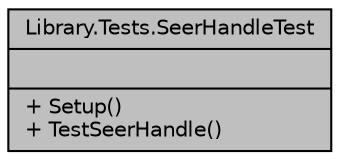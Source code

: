 digraph "Library.Tests.SeerHandleTest"
{
 // INTERACTIVE_SVG=YES
 // LATEX_PDF_SIZE
  edge [fontname="Helvetica",fontsize="10",labelfontname="Helvetica",labelfontsize="10"];
  node [fontname="Helvetica",fontsize="10",shape=record];
  Node1 [label="{Library.Tests.SeerHandleTest\n||+ Setup()\l+ TestSeerHandle()\l}",height=0.2,width=0.4,color="black", fillcolor="grey75", style="filled", fontcolor="black",tooltip=" "];
}
